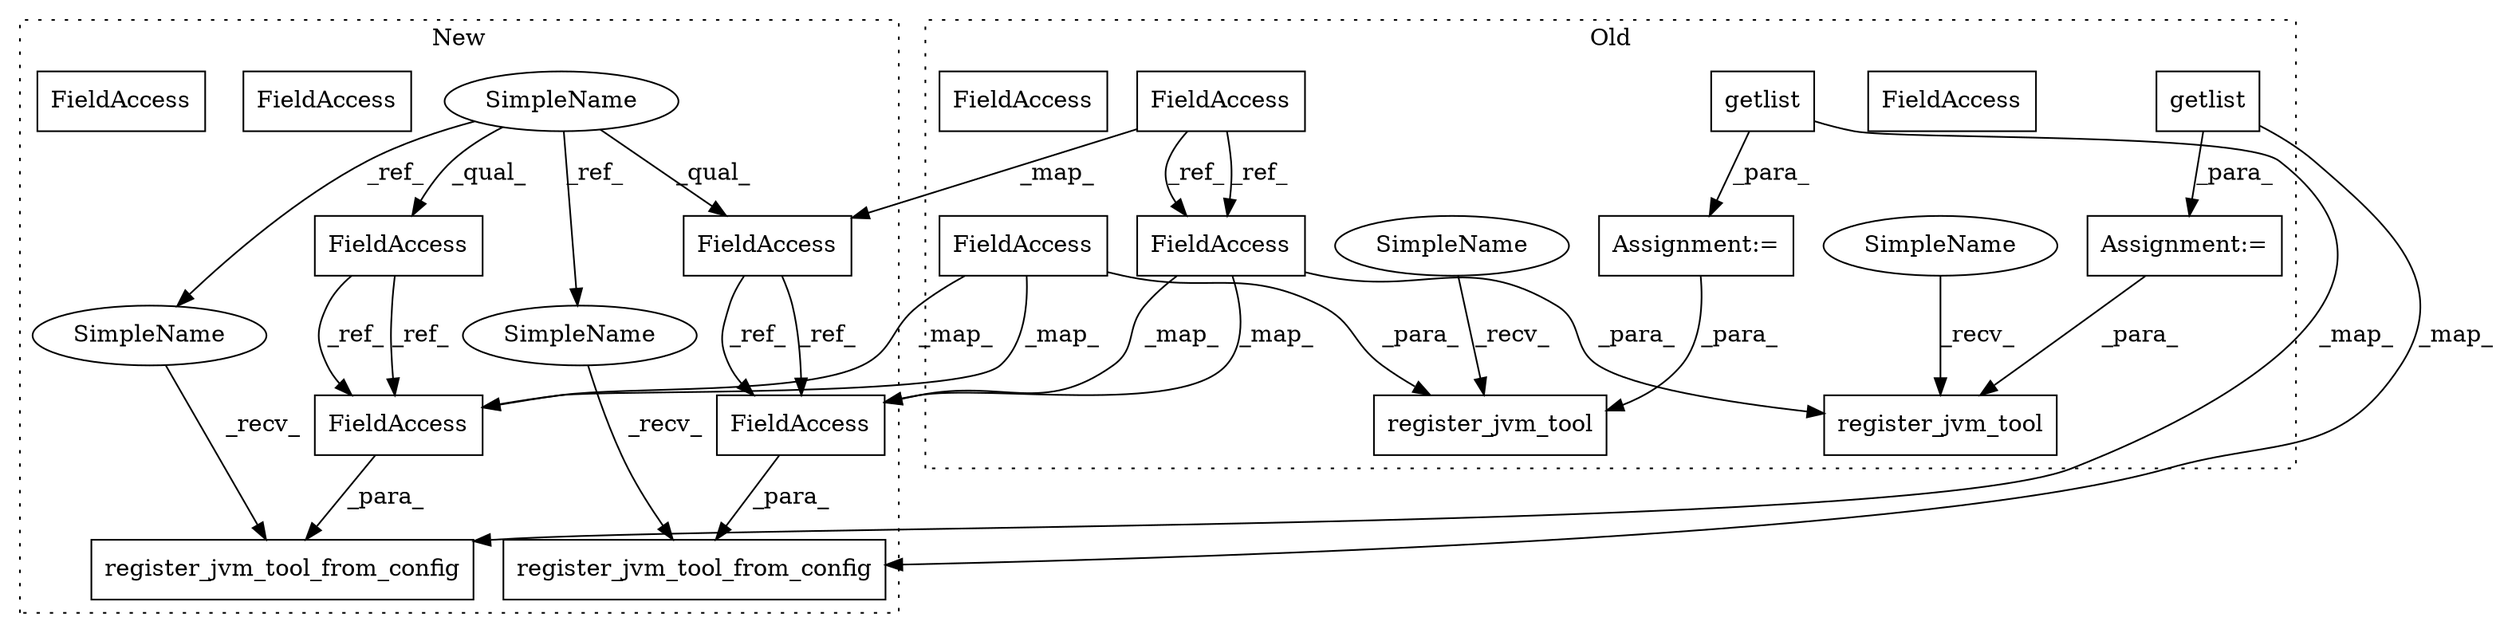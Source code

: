 digraph G {
subgraph cluster0 {
1 [label="getlist" a="32" s="6810,6899" l="8,1" shape="box"];
3 [label="Assignment:=" a="7" s="6789" l="1" shape="box"];
4 [label="register_jvm_tool" a="32" s="6913,6963" l="18,1" shape="box"];
7 [label="FieldAccess" a="22" s="6931" l="25" shape="box"];
10 [label="FieldAccess" a="22" s="6443" l="29" shape="box"];
11 [label="register_jvm_tool" a="32" s="6610,6668" l="18,1" shape="box"];
12 [label="getlist" a="32" s="6522,6598" l="8,1" shape="box"];
14 [label="Assignment:=" a="7" s="6501" l="1" shape="box"];
16 [label="FieldAccess" a="22" s="6628" l="29" shape="box"];
19 [label="FieldAccess" a="22" s="6628" l="29" shape="box"];
20 [label="SimpleName" a="42" s="6908" l="4" shape="ellipse"];
21 [label="SimpleName" a="42" s="6605" l="4" shape="ellipse"];
23 [label="FieldAccess" a="22" s="6931" l="25" shape="box"];
label = "Old";
style="dotted";
}
subgraph cluster1 {
2 [label="register_jvm_tool_from_config" a="32" s="6712,6869" l="30,1" shape="box"];
5 [label="FieldAccess" a="22" s="6665" l="25" shape="box"];
6 [label="SimpleName" a="42" s="4917" l="4" shape="ellipse"];
8 [label="FieldAccess" a="22" s="6742" l="25" shape="box"];
9 [label="FieldAccess" a="22" s="6391" l="29" shape="box"];
13 [label="register_jvm_tool_from_config" a="32" s="6444,6592" l="30,1" shape="box"];
15 [label="FieldAccess" a="22" s="6474" l="29" shape="box"];
17 [label="SimpleName" a="42" s="6707" l="4" shape="ellipse"];
18 [label="SimpleName" a="42" s="6439" l="4" shape="ellipse"];
22 [label="FieldAccess" a="22" s="6474" l="29" shape="box"];
24 [label="FieldAccess" a="22" s="6742" l="25" shape="box"];
label = "New";
style="dotted";
}
1 -> 2 [label="_map_"];
1 -> 3 [label="_para_"];
3 -> 4 [label="_para_"];
5 -> 24 [label="_ref_"];
5 -> 24 [label="_ref_"];
6 -> 17 [label="_ref_"];
6 -> 9 [label="_qual_"];
6 -> 18 [label="_ref_"];
6 -> 5 [label="_qual_"];
9 -> 22 [label="_ref_"];
9 -> 22 [label="_ref_"];
10 -> 19 [label="_ref_"];
10 -> 9 [label="_map_"];
10 -> 19 [label="_ref_"];
12 -> 13 [label="_map_"];
12 -> 14 [label="_para_"];
14 -> 11 [label="_para_"];
17 -> 2 [label="_recv_"];
18 -> 13 [label="_recv_"];
19 -> 22 [label="_map_"];
19 -> 11 [label="_para_"];
19 -> 22 [label="_map_"];
20 -> 4 [label="_recv_"];
21 -> 11 [label="_recv_"];
22 -> 13 [label="_para_"];
23 -> 4 [label="_para_"];
23 -> 24 [label="_map_"];
23 -> 24 [label="_map_"];
24 -> 2 [label="_para_"];
}